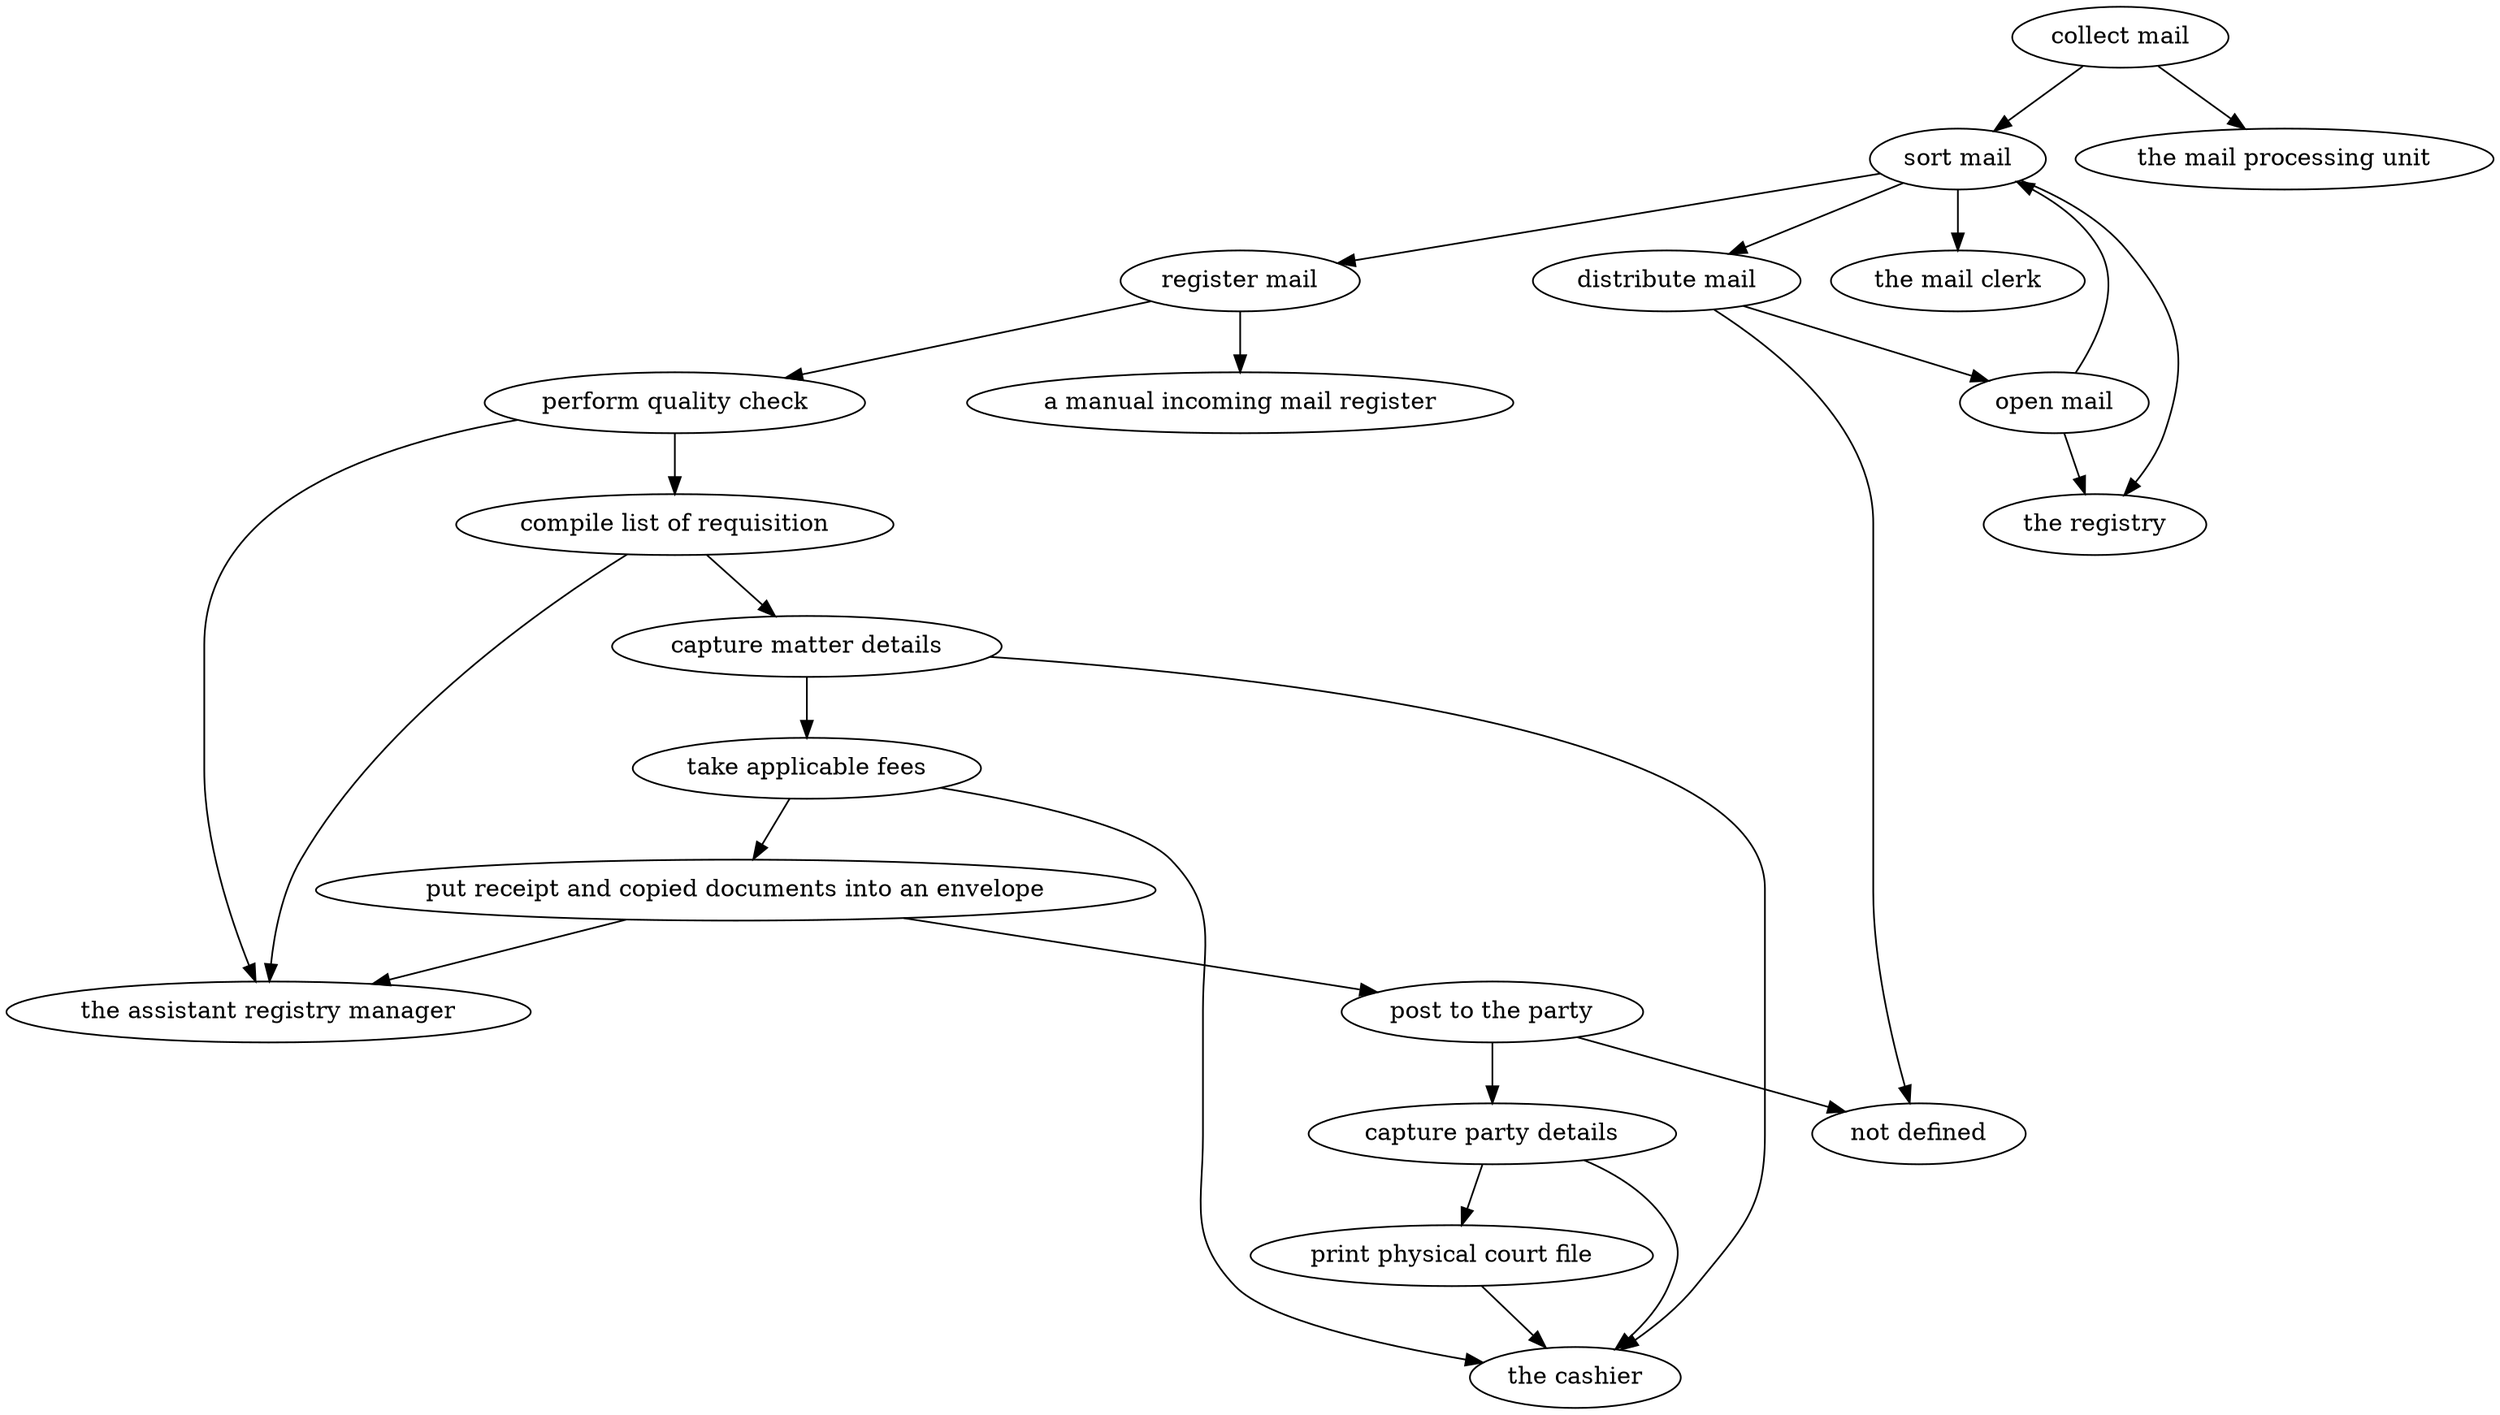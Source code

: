 strict digraph "doc-3.5" {
	graph [name="doc-3.5"];
	"collect mail"	[attrs="{'type': 'Activity', 'label': 'collect mail'}"];
	"sort mail"	[attrs="{'type': 'Activity', 'label': 'sort mail'}"];
	"collect mail" -> "sort mail"	[attrs="{'type': 'flow', 'label': 'flow'}"];
	"the mail processing unit"	[attrs="{'type': 'Actor', 'label': 'the mail processing unit'}"];
	"collect mail" -> "the mail processing unit"	[attrs="{'type': 'actor performer', 'label': 'actor performer'}"];
	"distribute mail"	[attrs="{'type': 'Activity', 'label': 'distribute mail'}"];
	"sort mail" -> "distribute mail"	[attrs="{'type': 'flow', 'label': 'flow'}"];
	"register mail"	[attrs="{'type': 'Activity', 'label': 'register mail'}"];
	"sort mail" -> "register mail"	[attrs="{'type': 'flow', 'label': 'flow'}"];
	"the mail clerk"	[attrs="{'type': 'Actor', 'label': 'the mail clerk'}"];
	"sort mail" -> "the mail clerk"	[attrs="{'type': 'actor performer', 'label': 'actor performer'}"];
	"the registry"	[attrs="{'type': 'Actor', 'label': 'the registry'}"];
	"sort mail" -> "the registry"	[attrs="{'type': 'actor performer', 'label': 'actor performer'}"];
	"open mail"	[attrs="{'type': 'Activity', 'label': 'open mail'}"];
	"distribute mail" -> "open mail"	[attrs="{'type': 'flow', 'label': 'flow'}"];
	"not defined"	[attrs="{'type': 'Actor', 'label': 'not defined'}"];
	"distribute mail" -> "not defined"	[attrs="{'type': 'actor performer', 'label': 'actor performer'}"];
	"open mail" -> "sort mail"	[attrs="{'type': 'flow', 'label': 'flow'}"];
	"open mail" -> "the registry"	[attrs="{'type': 'actor performer', 'label': 'actor performer'}"];
	"perform quality check"	[attrs="{'type': 'Activity', 'label': 'perform quality check'}"];
	"register mail" -> "perform quality check"	[attrs="{'type': 'flow', 'label': 'flow'}"];
	"a manual incoming mail register"	[attrs="{'type': 'Actor', 'label': 'a manual incoming mail register'}"];
	"register mail" -> "a manual incoming mail register"	[attrs="{'type': 'actor performer', 'label': 'actor performer'}"];
	"compile list of requisition"	[attrs="{'type': 'Activity', 'label': 'compile list of requisition'}"];
	"perform quality check" -> "compile list of requisition"	[attrs="{'type': 'flow', 'label': 'flow'}"];
	"the assistant registry manager"	[attrs="{'type': 'Actor', 'label': 'the assistant registry manager'}"];
	"perform quality check" -> "the assistant registry manager"	[attrs="{'type': 'actor performer', 'label': 'actor performer'}"];
	"capture matter details"	[attrs="{'type': 'Activity', 'label': 'capture matter details'}"];
	"compile list of requisition" -> "capture matter details"	[attrs="{'type': 'flow', 'label': 'flow'}"];
	"compile list of requisition" -> "the assistant registry manager"	[attrs="{'type': 'actor performer', 'label': 'actor performer'}"];
	"take applicable fees"	[attrs="{'type': 'Activity', 'label': 'take applicable fees'}"];
	"capture matter details" -> "take applicable fees"	[attrs="{'type': 'flow', 'label': 'flow'}"];
	"the cashier"	[attrs="{'type': 'Actor', 'label': 'the cashier'}"];
	"capture matter details" -> "the cashier"	[attrs="{'type': 'actor performer', 'label': 'actor performer'}"];
	"put receipt and copied documents into an envelope"	[attrs="{'type': 'Activity', 'label': 'put receipt and copied documents into an envelope'}"];
	"take applicable fees" -> "put receipt and copied documents into an envelope"	[attrs="{'type': 'flow', 'label': 'flow'}"];
	"take applicable fees" -> "the cashier"	[attrs="{'type': 'actor performer', 'label': 'actor performer'}"];
	"post to the party"	[attrs="{'type': 'Activity', 'label': 'post to the party'}"];
	"put receipt and copied documents into an envelope" -> "post to the party"	[attrs="{'type': 'flow', 'label': 'flow'}"];
	"put receipt and copied documents into an envelope" -> "the assistant registry manager"	[attrs="{'type': 'actor performer', 'label': 'actor performer'}"];
	"capture party details"	[attrs="{'type': 'Activity', 'label': 'capture party details'}"];
	"post to the party" -> "capture party details"	[attrs="{'type': 'flow', 'label': 'flow'}"];
	"post to the party" -> "not defined"	[attrs="{'type': 'actor performer', 'label': 'actor performer'}"];
	"print physical court file"	[attrs="{'type': 'Activity', 'label': 'print physical court file'}"];
	"capture party details" -> "print physical court file"	[attrs="{'type': 'flow', 'label': 'flow'}"];
	"capture party details" -> "the cashier"	[attrs="{'type': 'actor performer', 'label': 'actor performer'}"];
	"print physical court file" -> "the cashier"	[attrs="{'type': 'actor performer', 'label': 'actor performer'}"];
}
